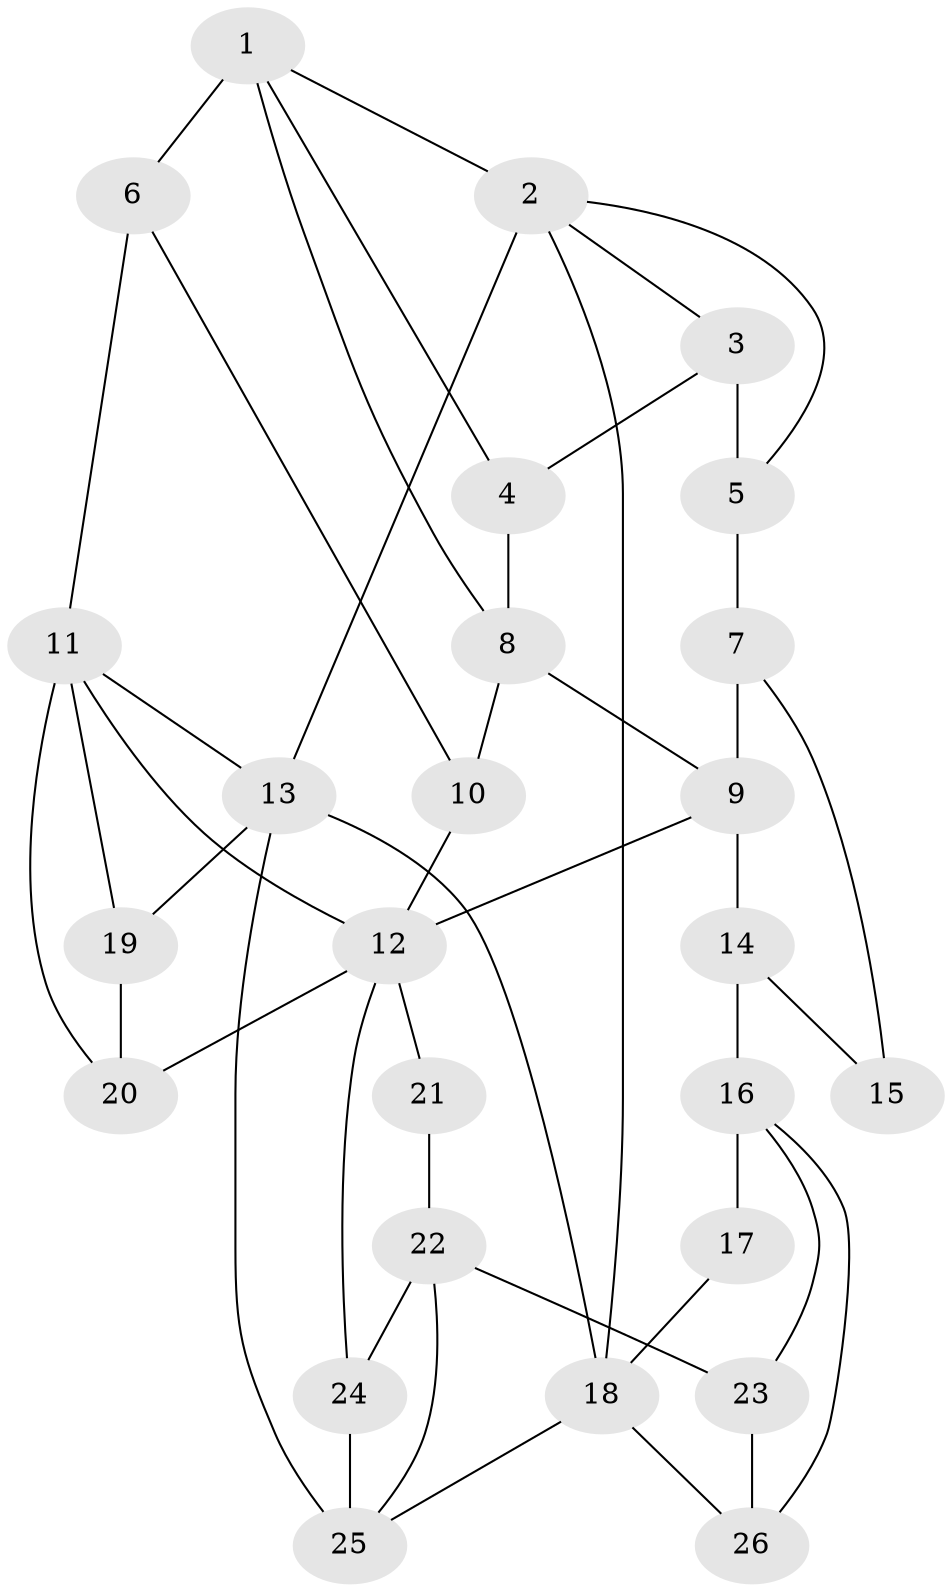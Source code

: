 // original degree distribution, {3: 0.025, 5: 0.5, 6: 0.225, 4: 0.25}
// Generated by graph-tools (version 1.1) at 2025/54/03/04/25 22:54:43]
// undirected, 26 vertices, 46 edges
graph export_dot {
  node [color=gray90,style=filled];
  1;
  2;
  3;
  4;
  5;
  6;
  7;
  8;
  9;
  10;
  11;
  12;
  13;
  14;
  15;
  16;
  17;
  18;
  19;
  20;
  21;
  22;
  23;
  24;
  25;
  26;
  1 -- 2 [weight=1.0];
  1 -- 4 [weight=1.0];
  1 -- 6 [weight=2.0];
  1 -- 8 [weight=1.0];
  2 -- 3 [weight=1.0];
  2 -- 5 [weight=1.0];
  2 -- 13 [weight=2.0];
  2 -- 18 [weight=1.0];
  3 -- 4 [weight=1.0];
  3 -- 5 [weight=3.0];
  4 -- 8 [weight=1.0];
  5 -- 7 [weight=2.0];
  6 -- 10 [weight=1.0];
  6 -- 11 [weight=1.0];
  7 -- 9 [weight=1.0];
  7 -- 15 [weight=2.0];
  8 -- 9 [weight=2.0];
  8 -- 10 [weight=2.0];
  9 -- 12 [weight=1.0];
  9 -- 14 [weight=2.0];
  10 -- 12 [weight=1.0];
  11 -- 12 [weight=1.0];
  11 -- 13 [weight=1.0];
  11 -- 19 [weight=1.0];
  11 -- 20 [weight=1.0];
  12 -- 20 [weight=1.0];
  12 -- 21 [weight=1.0];
  12 -- 24 [weight=1.0];
  13 -- 18 [weight=1.0];
  13 -- 19 [weight=1.0];
  13 -- 25 [weight=2.0];
  14 -- 15 [weight=1.0];
  14 -- 16 [weight=2.0];
  16 -- 17 [weight=2.0];
  16 -- 23 [weight=1.0];
  16 -- 26 [weight=1.0];
  17 -- 18 [weight=1.0];
  18 -- 25 [weight=1.0];
  18 -- 26 [weight=1.0];
  19 -- 20 [weight=4.0];
  21 -- 22 [weight=2.0];
  22 -- 23 [weight=2.0];
  22 -- 24 [weight=1.0];
  22 -- 25 [weight=1.0];
  23 -- 26 [weight=3.0];
  24 -- 25 [weight=2.0];
}
